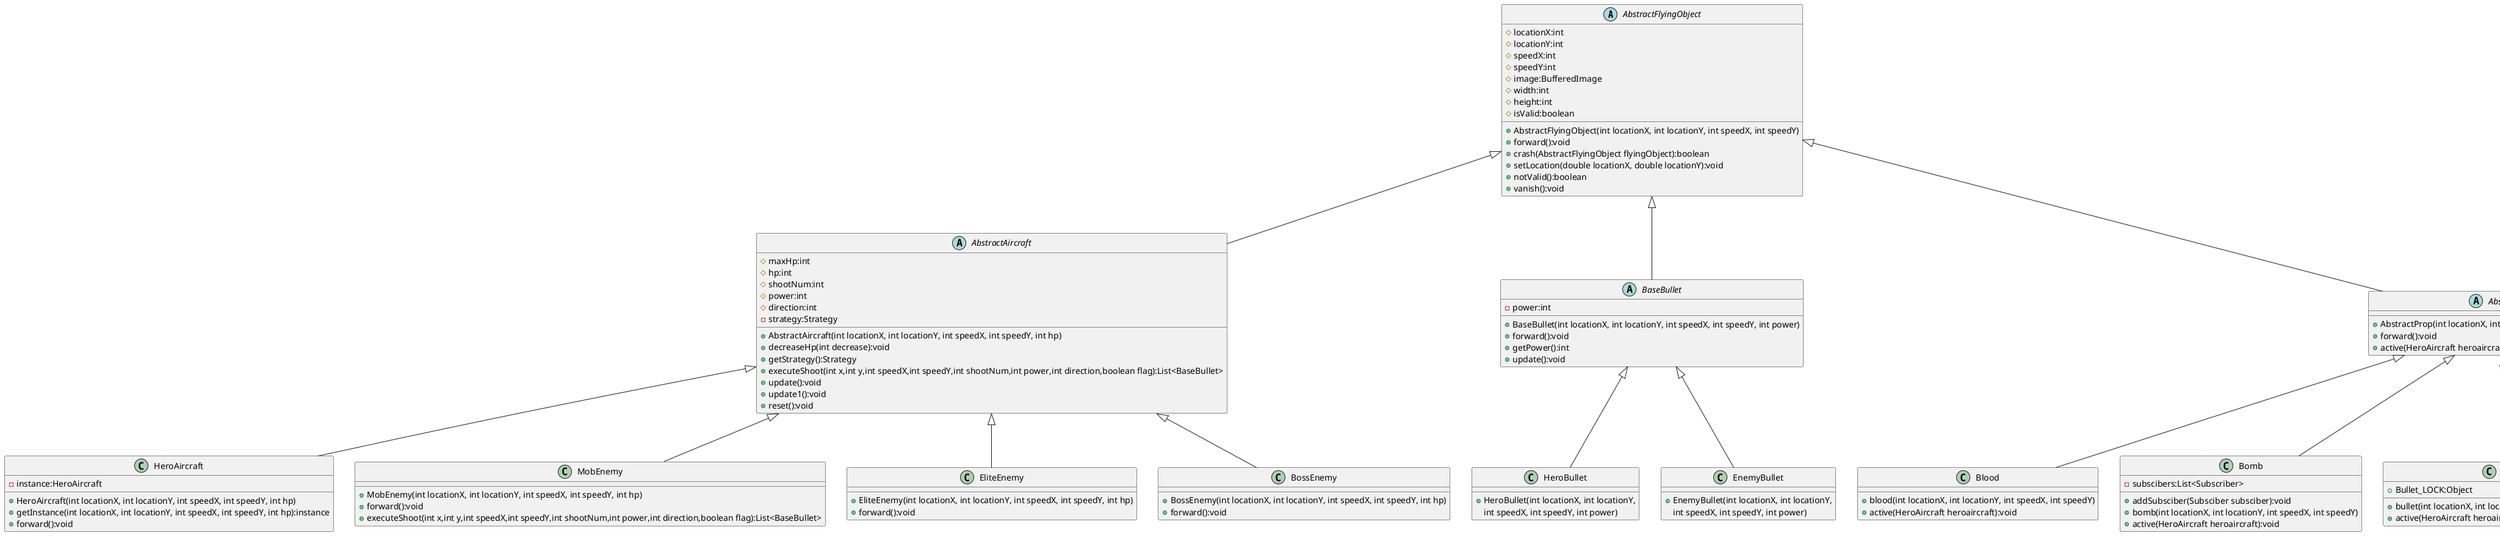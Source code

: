 @startuml
'https://plantuml.com/class-diagram

abstract class AbstractFlyingObject
{
    # locationX:int
    # locationY:int
    # speedX:int
    # speedY:int
    # image:BufferedImage
    # width:int
    # height:int
    # isValid:boolean

    + AbstractFlyingObject(int locationX, int locationY, int speedX, int speedY)
    + forward():void
    + crash(AbstractFlyingObject flyingObject):boolean
    + setLocation(double locationX, double locationY):void
    + notValid():boolean
    + vanish():void
}
abstract class AbstractAircraft
{
	# maxHp:int
    # hp:int
    # shootNum:int
    # power:int
    # direction:int
    - strategy:Strategy
    + AbstractAircraft(int locationX, int locationY, int speedX, int speedY, int hp)
    + decreaseHp(int decrease):void
    + getStrategy():Strategy
    + executeShoot(int x,int y,int speedX,int speedY,int shootNum,int power,int direction,boolean flag):List<BaseBullet>
    + update():void
    + update1():void
    + reset():void
 }

abstract class BaseBullet
{
    - power:int
    + BaseBullet(int locationX, int locationY, int speedX, int speedY, int power)
    + forward():void
	+ getPower():int
	+ update():void
}
abstract class AbstractProp
{
    + AbstractProp(int locationX, int locationY, int speedX, int speedY)
    + forward():void
    + active(HeroAircraft heroaircraft):void
}
AbstractFlyingObject <|-- AbstractAircraft
AbstractFlyingObject <|-- BaseBullet
AbstractFlyingObject <|-- AbstractProp

AbstractAircraft <|-- HeroAircraft
AbstractAircraft <|-- MobEnemy
AbstractAircraft <|-- EliteEnemy
AbstractAircraft <|-- BossEnemy


BaseBullet <|-- HeroBullet
BaseBullet <|-- EnemyBullet



class HeroAircraft {
    - instance:HeroAircraft
    + HeroAircraft(int locationX, int locationY, int speedX, int speedY, int hp)
    + getInstance(int locationX, int locationY, int speedX, int speedY, int hp):instance
    + forward():void
}

class BossEnemy{
     + BossEnemy(int locationX, int locationY, int speedX, int speedY, int hp)
     + forward():void
}
class EliteEnemy{
    + EliteEnemy(int locationX, int locationY, int speedX, int speedY, int hp)
    + forward():void
}


class MobEnemy {
    + MobEnemy(int locationX, int locationY, int speedX, int speedY, int hp)
    + forward():void
    + executeShoot(int x,int y,int speedX,int speedY,int shootNum,int power,int direction,boolean flag):List<BaseBullet>
}

class HeroBullet {
    + HeroBullet(int locationX, int locationY,
     int speedX, int speedY, int power)
}

class EnemyBullet {
    + EnemyBullet(int locationX, int locationY,
     int speedX, int speedY, int power)
}

class Blood {
    + blood(int locationX, int locationY, int speedX, int speedY)
    + active(HeroAircraft heroaircraft):void
}

class Bomb {
    - subscibers:List<Subscriber>
    + addSubsciber(Subsciber subsciber):void
    + bomb(int locationX, int locationY, int speedX, int speedY)
    + active(HeroAircraft heroaircraft):void
}
class Bullet {
    + Bullet_LOCK:Object
    + bullet(int locationX, int locationY, int speedX, int speedY)
    + active(HeroAircraft heroaircraft):void
}
class Damage{
    + damage(int locationX, int locationY, int speedX, int speedY)
    + active(HeroAircraft heroaircraft):void
}
class Froze{
    - subscibers1:List<SubscriberFroze>
    + Froze_LOCK:Object
    + addSubsciber1(SubscriberFroze subscriber):void
    + froze(int locationX, int locationY, int speedX, int speedY)
    + active(HeroAircraft heroaircraft):void
}
class Lift{
    + Lift(int locationX, int locationY, int speedX, int speedY)
    + active(HeroAircraft heroaircraft):void
    }

AbstractProp <|-- Blood
AbstractProp <|-- Bomb
AbstractProp <|-- Bullet
AbstractProp <|-- Damage
AbstractProp <|-- Froze
AbstractProp <|-- Lift




@enduml